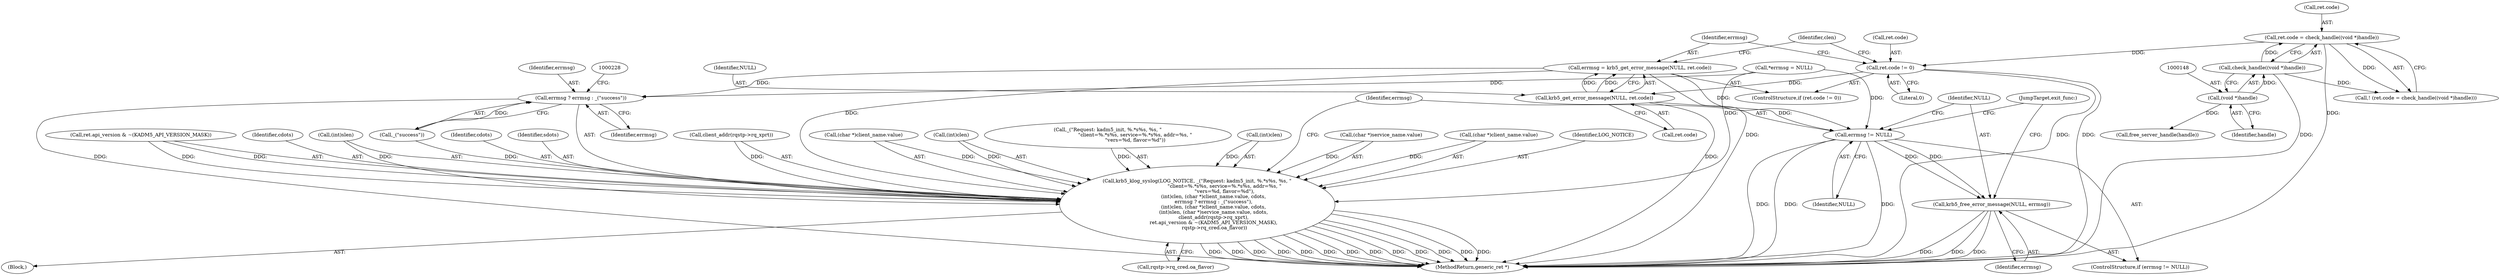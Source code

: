 digraph "0_krb5_83ed75feba32e46f736fcce0d96a0445f29b96c2_14@pointer" {
"1000182" [label="(Call,errmsg = krb5_get_error_message(NULL, ret.code))"];
"1000184" [label="(Call,krb5_get_error_message(NULL, ret.code))"];
"1000177" [label="(Call,ret.code != 0)"];
"1000142" [label="(Call,ret.code = check_handle((void *)handle))"];
"1000146" [label="(Call,check_handle((void *)handle))"];
"1000147" [label="(Call,(void *)handle)"];
"1000209" [label="(Call,krb5_klog_syslog(LOG_NOTICE, _(\"Request: kadm5_init, %.*s%s, %s, \"\n                                   \"client=%.*s%s, service=%.*s%s, addr=%s, \"\n                                   \"vers=%d, flavor=%d\"),\n                     (int)clen, (char *)client_name.value, cdots,\n                     errmsg ? errmsg : _(\"success\"),\n                     (int)clen, (char *)client_name.value, cdots,\n                     (int)slen, (char *)service_name.value, sdots,\n                     client_addr(rqstp->rq_xprt),\n                     ret.api_version & ~(KADM5_API_VERSION_MASK),\n                      rqstp->rq_cred.oa_flavor))"];
"1000222" [label="(Call,errmsg ? errmsg : _(\"success\"))"];
"1000261" [label="(Call,errmsg != NULL)"];
"1000264" [label="(Call,krb5_free_error_message(NULL, errmsg))"];
"1000249" [label="(Call,ret.api_version & ~(KADM5_API_VERSION_MASK))"];
"1000146" [label="(Call,check_handle((void *)handle))"];
"1000185" [label="(Identifier,NULL)"];
"1000142" [label="(Call,ret.code = check_handle((void *)handle))"];
"1000209" [label="(Call,krb5_klog_syslog(LOG_NOTICE, _(\"Request: kadm5_init, %.*s%s, %s, \"\n                                   \"client=%.*s%s, service=%.*s%s, addr=%s, \"\n                                   \"vers=%d, flavor=%d\"),\n                     (int)clen, (char *)client_name.value, cdots,\n                     errmsg ? errmsg : _(\"success\"),\n                     (int)clen, (char *)client_name.value, cdots,\n                     (int)slen, (char *)service_name.value, sdots,\n                     client_addr(rqstp->rq_xprt),\n                     ret.api_version & ~(KADM5_API_VERSION_MASK),\n                      rqstp->rq_cred.oa_flavor))"];
"1000186" [label="(Call,ret.code)"];
"1000183" [label="(Identifier,errmsg)"];
"1000235" [label="(Identifier,cdots)"];
"1000224" [label="(Identifier,errmsg)"];
"1000222" [label="(Call,errmsg ? errmsg : _(\"success\"))"];
"1000265" [label="(Identifier,NULL)"];
"1000236" [label="(Call,(int)slen)"];
"1000221" [label="(Identifier,cdots)"];
"1000244" [label="(Identifier,sdots)"];
"1000245" [label="(Call,client_addr(rqstp->rq_xprt))"];
"1000176" [label="(ControlStructure,if (ret.code != 0))"];
"1000177" [label="(Call,ret.code != 0)"];
"1000143" [label="(Call,ret.code)"];
"1000147" [label="(Call,(void *)handle)"];
"1000261" [label="(Call,errmsg != NULL)"];
"1000181" [label="(Literal,0)"];
"1000230" [label="(Call,(char *)client_name.value)"];
"1000190" [label="(Identifier,clen)"];
"1000184" [label="(Call,krb5_get_error_message(NULL, ret.code))"];
"1000281" [label="(MethodReturn,generic_ret *)"];
"1000117" [label="(Call,*errmsg = NULL)"];
"1000255" [label="(Call,rqstp->rq_cred.oa_flavor)"];
"1000178" [label="(Call,ret.code)"];
"1000227" [label="(Call,(int)clen)"];
"1000225" [label="(Call,_(\"success\"))"];
"1000223" [label="(Identifier,errmsg)"];
"1000263" [label="(Identifier,NULL)"];
"1000158" [label="(Call,free_server_handle(handle))"];
"1000267" [label="(JumpTarget,exit_func:)"];
"1000211" [label="(Call,_(\"Request: kadm5_init, %.*s%s, %s, \"\n                                   \"client=%.*s%s, service=%.*s%s, addr=%s, \"\n                                   \"vers=%d, flavor=%d\"))"];
"1000213" [label="(Call,(int)clen)"];
"1000149" [label="(Identifier,handle)"];
"1000239" [label="(Call,(char *)service_name.value)"];
"1000216" [label="(Call,(char *)client_name.value)"];
"1000264" [label="(Call,krb5_free_error_message(NULL, errmsg))"];
"1000141" [label="(Call,! (ret.code = check_handle((void *)handle)))"];
"1000260" [label="(ControlStructure,if (errmsg != NULL))"];
"1000104" [label="(Block,)"];
"1000262" [label="(Identifier,errmsg)"];
"1000210" [label="(Identifier,LOG_NOTICE)"];
"1000266" [label="(Identifier,errmsg)"];
"1000182" [label="(Call,errmsg = krb5_get_error_message(NULL, ret.code))"];
"1000182" -> "1000176"  [label="AST: "];
"1000182" -> "1000184"  [label="CFG: "];
"1000183" -> "1000182"  [label="AST: "];
"1000184" -> "1000182"  [label="AST: "];
"1000190" -> "1000182"  [label="CFG: "];
"1000182" -> "1000281"  [label="DDG: "];
"1000184" -> "1000182"  [label="DDG: "];
"1000184" -> "1000182"  [label="DDG: "];
"1000182" -> "1000209"  [label="DDG: "];
"1000182" -> "1000222"  [label="DDG: "];
"1000182" -> "1000261"  [label="DDG: "];
"1000184" -> "1000186"  [label="CFG: "];
"1000185" -> "1000184"  [label="AST: "];
"1000186" -> "1000184"  [label="AST: "];
"1000184" -> "1000281"  [label="DDG: "];
"1000177" -> "1000184"  [label="DDG: "];
"1000184" -> "1000261"  [label="DDG: "];
"1000177" -> "1000176"  [label="AST: "];
"1000177" -> "1000181"  [label="CFG: "];
"1000178" -> "1000177"  [label="AST: "];
"1000181" -> "1000177"  [label="AST: "];
"1000183" -> "1000177"  [label="CFG: "];
"1000190" -> "1000177"  [label="CFG: "];
"1000177" -> "1000281"  [label="DDG: "];
"1000177" -> "1000281"  [label="DDG: "];
"1000142" -> "1000177"  [label="DDG: "];
"1000142" -> "1000141"  [label="AST: "];
"1000142" -> "1000146"  [label="CFG: "];
"1000143" -> "1000142"  [label="AST: "];
"1000146" -> "1000142"  [label="AST: "];
"1000141" -> "1000142"  [label="CFG: "];
"1000142" -> "1000281"  [label="DDG: "];
"1000142" -> "1000141"  [label="DDG: "];
"1000146" -> "1000142"  [label="DDG: "];
"1000146" -> "1000147"  [label="CFG: "];
"1000147" -> "1000146"  [label="AST: "];
"1000146" -> "1000281"  [label="DDG: "];
"1000146" -> "1000141"  [label="DDG: "];
"1000147" -> "1000146"  [label="DDG: "];
"1000147" -> "1000149"  [label="CFG: "];
"1000148" -> "1000147"  [label="AST: "];
"1000149" -> "1000147"  [label="AST: "];
"1000147" -> "1000158"  [label="DDG: "];
"1000209" -> "1000104"  [label="AST: "];
"1000209" -> "1000255"  [label="CFG: "];
"1000210" -> "1000209"  [label="AST: "];
"1000211" -> "1000209"  [label="AST: "];
"1000213" -> "1000209"  [label="AST: "];
"1000216" -> "1000209"  [label="AST: "];
"1000221" -> "1000209"  [label="AST: "];
"1000222" -> "1000209"  [label="AST: "];
"1000227" -> "1000209"  [label="AST: "];
"1000230" -> "1000209"  [label="AST: "];
"1000235" -> "1000209"  [label="AST: "];
"1000236" -> "1000209"  [label="AST: "];
"1000239" -> "1000209"  [label="AST: "];
"1000244" -> "1000209"  [label="AST: "];
"1000245" -> "1000209"  [label="AST: "];
"1000249" -> "1000209"  [label="AST: "];
"1000255" -> "1000209"  [label="AST: "];
"1000262" -> "1000209"  [label="CFG: "];
"1000209" -> "1000281"  [label="DDG: "];
"1000209" -> "1000281"  [label="DDG: "];
"1000209" -> "1000281"  [label="DDG: "];
"1000209" -> "1000281"  [label="DDG: "];
"1000209" -> "1000281"  [label="DDG: "];
"1000209" -> "1000281"  [label="DDG: "];
"1000209" -> "1000281"  [label="DDG: "];
"1000209" -> "1000281"  [label="DDG: "];
"1000209" -> "1000281"  [label="DDG: "];
"1000209" -> "1000281"  [label="DDG: "];
"1000209" -> "1000281"  [label="DDG: "];
"1000209" -> "1000281"  [label="DDG: "];
"1000209" -> "1000281"  [label="DDG: "];
"1000211" -> "1000209"  [label="DDG: "];
"1000213" -> "1000209"  [label="DDG: "];
"1000216" -> "1000209"  [label="DDG: "];
"1000117" -> "1000209"  [label="DDG: "];
"1000225" -> "1000209"  [label="DDG: "];
"1000227" -> "1000209"  [label="DDG: "];
"1000230" -> "1000209"  [label="DDG: "];
"1000236" -> "1000209"  [label="DDG: "];
"1000239" -> "1000209"  [label="DDG: "];
"1000245" -> "1000209"  [label="DDG: "];
"1000249" -> "1000209"  [label="DDG: "];
"1000249" -> "1000209"  [label="DDG: "];
"1000222" -> "1000224"  [label="CFG: "];
"1000222" -> "1000225"  [label="CFG: "];
"1000223" -> "1000222"  [label="AST: "];
"1000224" -> "1000222"  [label="AST: "];
"1000225" -> "1000222"  [label="AST: "];
"1000228" -> "1000222"  [label="CFG: "];
"1000222" -> "1000281"  [label="DDG: "];
"1000117" -> "1000222"  [label="DDG: "];
"1000225" -> "1000222"  [label="DDG: "];
"1000261" -> "1000260"  [label="AST: "];
"1000261" -> "1000263"  [label="CFG: "];
"1000262" -> "1000261"  [label="AST: "];
"1000263" -> "1000261"  [label="AST: "];
"1000265" -> "1000261"  [label="CFG: "];
"1000267" -> "1000261"  [label="CFG: "];
"1000261" -> "1000281"  [label="DDG: "];
"1000261" -> "1000281"  [label="DDG: "];
"1000261" -> "1000281"  [label="DDG: "];
"1000117" -> "1000261"  [label="DDG: "];
"1000261" -> "1000264"  [label="DDG: "];
"1000261" -> "1000264"  [label="DDG: "];
"1000264" -> "1000260"  [label="AST: "];
"1000264" -> "1000266"  [label="CFG: "];
"1000265" -> "1000264"  [label="AST: "];
"1000266" -> "1000264"  [label="AST: "];
"1000267" -> "1000264"  [label="CFG: "];
"1000264" -> "1000281"  [label="DDG: "];
"1000264" -> "1000281"  [label="DDG: "];
"1000264" -> "1000281"  [label="DDG: "];
}
